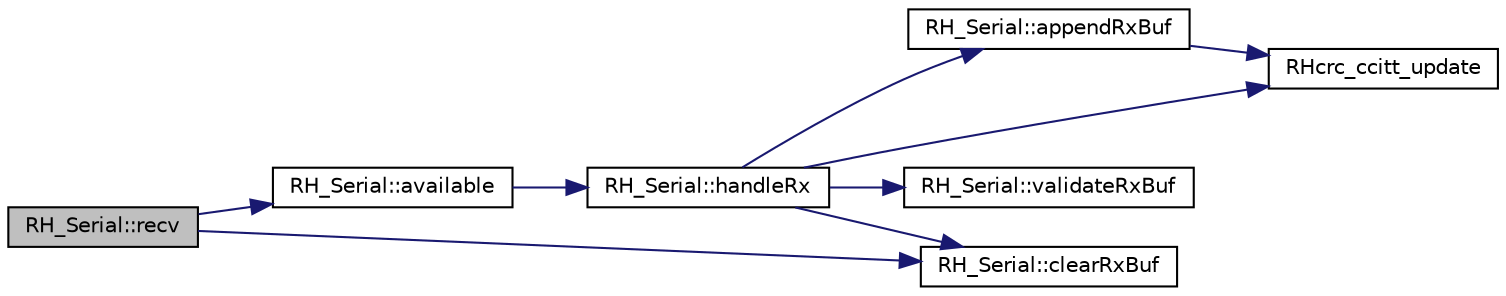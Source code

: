 digraph "RH_Serial::recv"
{
 // LATEX_PDF_SIZE
  edge [fontname="Helvetica",fontsize="10",labelfontname="Helvetica",labelfontsize="10"];
  node [fontname="Helvetica",fontsize="10",shape=record];
  rankdir="LR";
  Node1 [label="RH_Serial::recv",height=0.2,width=0.4,color="black", fillcolor="grey75", style="filled", fontcolor="black",tooltip=" "];
  Node1 -> Node2 [color="midnightblue",fontsize="10",style="solid",fontname="Helvetica"];
  Node2 [label="RH_Serial::available",height=0.2,width=0.4,color="black", fillcolor="white", style="filled",URL="$class_r_h___serial.html#a7e608a91618692ef62b57ce9312cecf1",tooltip=" "];
  Node2 -> Node3 [color="midnightblue",fontsize="10",style="solid",fontname="Helvetica"];
  Node3 [label="RH_Serial::handleRx",height=0.2,width=0.4,color="black", fillcolor="white", style="filled",URL="$class_r_h___serial.html#a24dd6dd48c5f6f3a314500cfaa6dbc4a",tooltip=" "];
  Node3 -> Node4 [color="midnightblue",fontsize="10",style="solid",fontname="Helvetica"];
  Node4 [label="RH_Serial::appendRxBuf",height=0.2,width=0.4,color="black", fillcolor="white", style="filled",URL="$class_r_h___serial.html#ae338b82cdcf91499d6ab725267f9bf91",tooltip="Adds a charater to the Rx buffer."];
  Node4 -> Node5 [color="midnightblue",fontsize="10",style="solid",fontname="Helvetica"];
  Node5 [label="RHcrc_ccitt_update",height=0.2,width=0.4,color="black", fillcolor="white", style="filled",URL="$_r_h_c_r_c_8cpp.html#a8fc360d4f6a587da7dbc75d7380aa140",tooltip=" "];
  Node3 -> Node6 [color="midnightblue",fontsize="10",style="solid",fontname="Helvetica"];
  Node6 [label="RH_Serial::clearRxBuf",height=0.2,width=0.4,color="black", fillcolor="white", style="filled",URL="$class_r_h___serial.html#adf99523e191286fe11821a4095fcaff2",tooltip="Empties the Rx buffer."];
  Node3 -> Node5 [color="midnightblue",fontsize="10",style="solid",fontname="Helvetica"];
  Node3 -> Node7 [color="midnightblue",fontsize="10",style="solid",fontname="Helvetica"];
  Node7 [label="RH_Serial::validateRxBuf",height=0.2,width=0.4,color="black", fillcolor="white", style="filled",URL="$class_r_h___serial.html#af88b6a87914622ba69411707958a959e",tooltip=" "];
  Node1 -> Node6 [color="midnightblue",fontsize="10",style="solid",fontname="Helvetica"];
}
